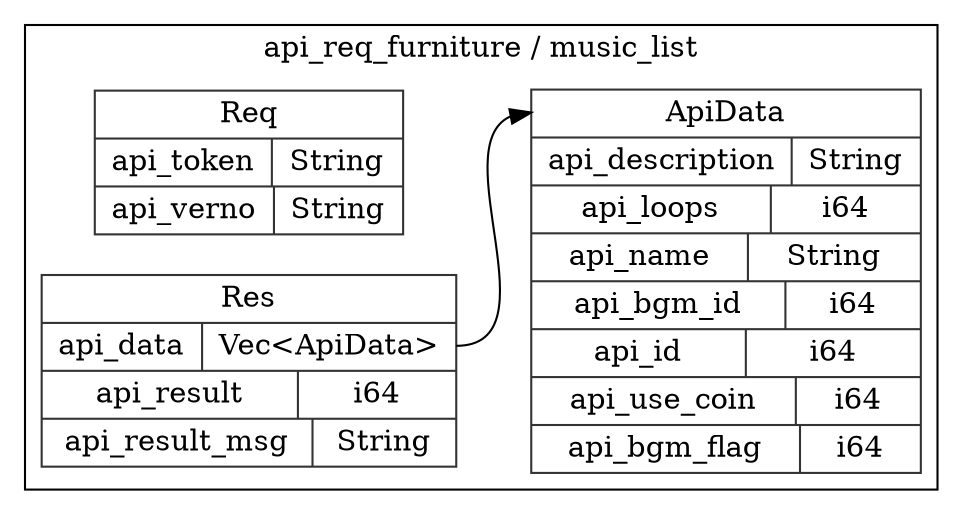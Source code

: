 digraph {
  rankdir=LR;
  subgraph cluster_0 {
    label="api_req_furniture / music_list";
    node [style="filled", color=white, style="solid", color=gray20];
    api_req_furniture__music_list__Req [label="<Req> Req  | { api_token | <api_token> String } | { api_verno | <api_verno> String }", shape=record];
    api_req_furniture__music_list__ApiData [label="<ApiData> ApiData  | { api_description | <api_description> String } | { api_loops | <api_loops> i64 } | { api_name | <api_name> String } | { api_bgm_id | <api_bgm_id> i64 } | { api_id | <api_id> i64 } | { api_use_coin | <api_use_coin> i64 } | { api_bgm_flag | <api_bgm_flag> i64 }", shape=record];
    api_req_furniture__music_list__Res [label="<Res> Res  | { api_data | <api_data> Vec\<ApiData\> } | { api_result | <api_result> i64 } | { api_result_msg | <api_result_msg> String }", shape=record];
    api_req_furniture__music_list__Res:api_data:e -> api_req_furniture__music_list__ApiData:ApiData:w;
  }
}
